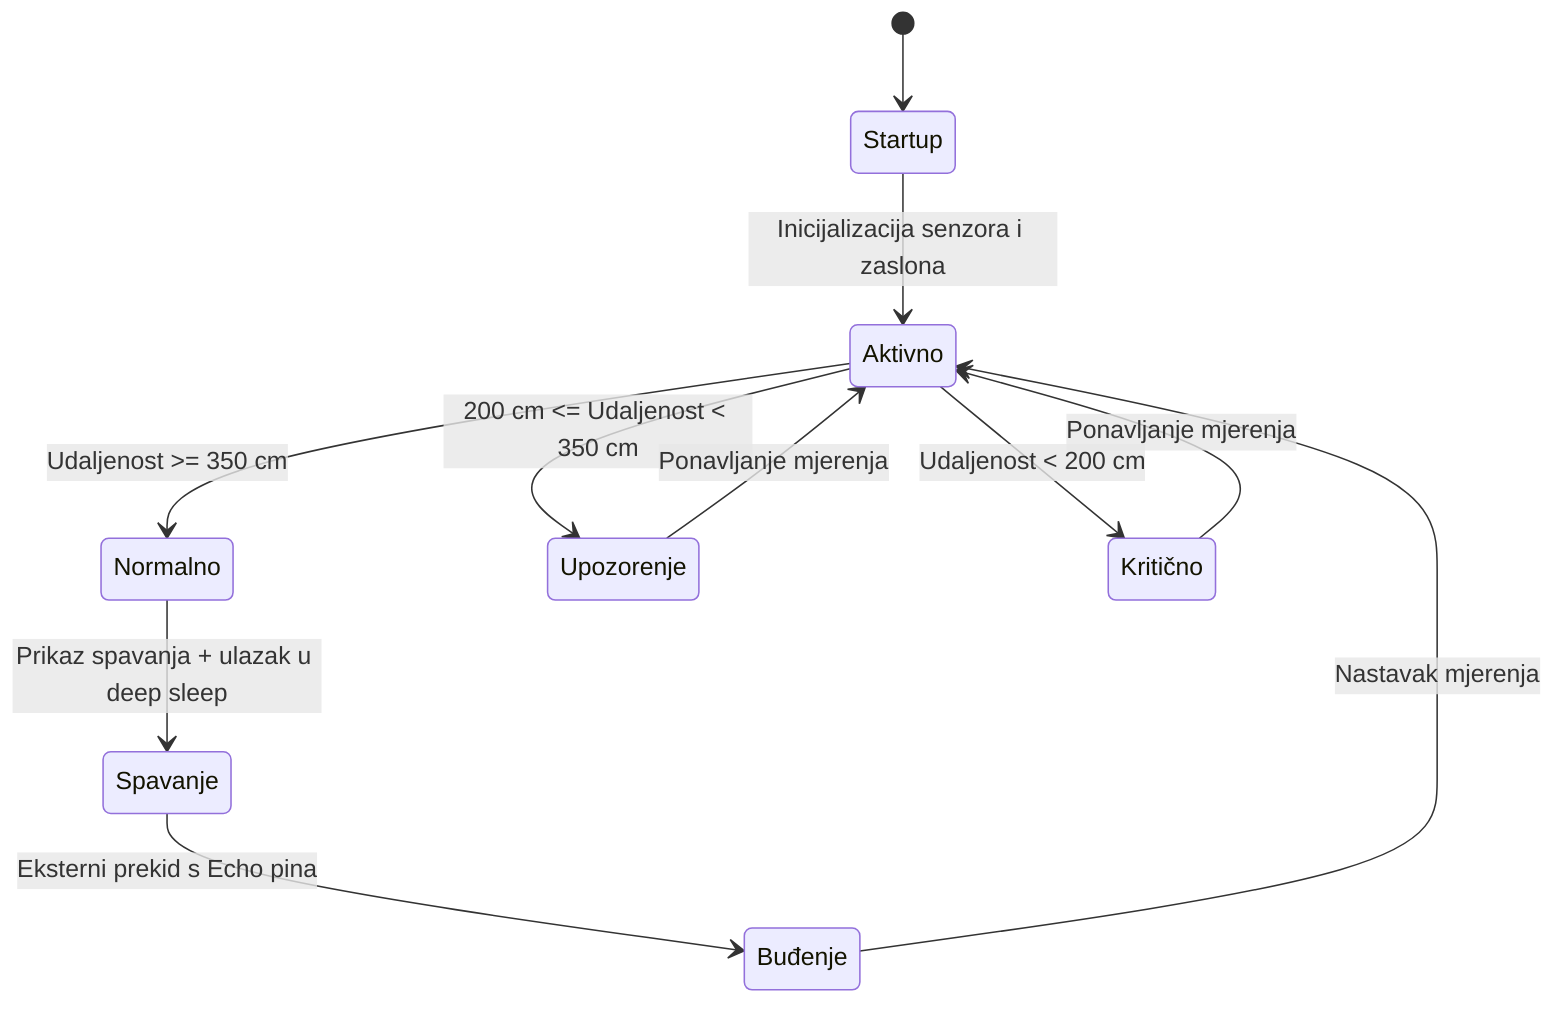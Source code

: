 stateDiagram-v2
    [*] --> Startup

    Startup --> Aktivno : Inicijalizacija senzora i zaslona

    Aktivno --> Normalno : Udaljenost >= 350 cm
    Aktivno --> Upozorenje : 200 cm <= Udaljenost < 350 cm
    Aktivno --> Kritično : Udaljenost < 200 cm

    Normalno --> Spavanje : Prikaz spavanja + ulazak u deep sleep
    Spavanje --> Buđenje : Eksterni prekid s Echo pina
    Buđenje --> Aktivno : Nastavak mjerenja

    Upozorenje --> Aktivno : Ponavljanje mjerenja
    Kritično --> Aktivno : Ponavljanje mjerenja